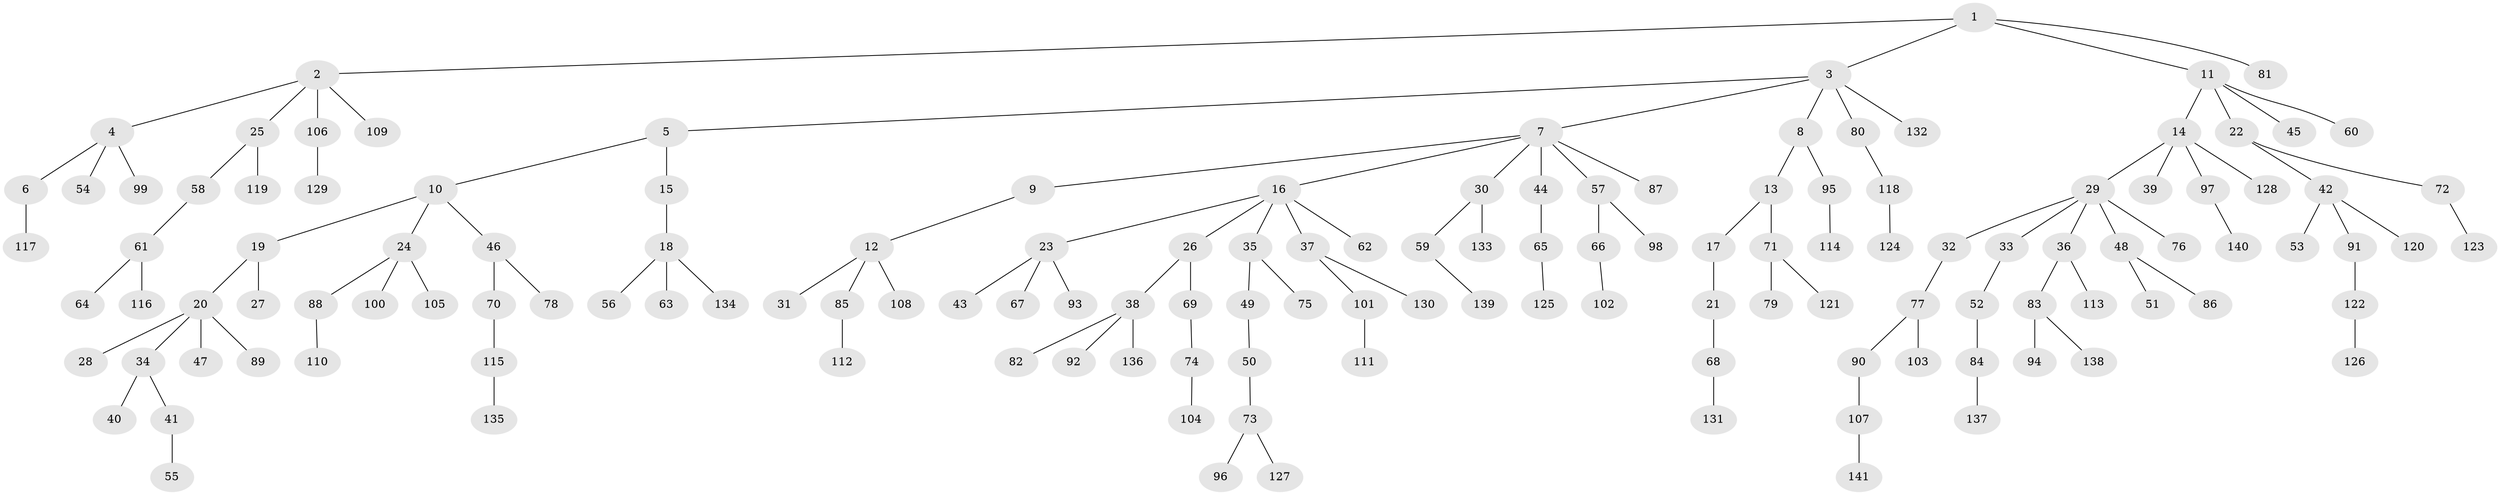 // coarse degree distribution, {3: 0.0958904109589041, 4: 0.0684931506849315, 6: 0.0273972602739726, 1: 0.4520547945205479, 2: 0.3287671232876712, 5: 0.0273972602739726}
// Generated by graph-tools (version 1.1) at 2025/51/03/04/25 22:51:46]
// undirected, 141 vertices, 140 edges
graph export_dot {
  node [color=gray90,style=filled];
  1;
  2;
  3;
  4;
  5;
  6;
  7;
  8;
  9;
  10;
  11;
  12;
  13;
  14;
  15;
  16;
  17;
  18;
  19;
  20;
  21;
  22;
  23;
  24;
  25;
  26;
  27;
  28;
  29;
  30;
  31;
  32;
  33;
  34;
  35;
  36;
  37;
  38;
  39;
  40;
  41;
  42;
  43;
  44;
  45;
  46;
  47;
  48;
  49;
  50;
  51;
  52;
  53;
  54;
  55;
  56;
  57;
  58;
  59;
  60;
  61;
  62;
  63;
  64;
  65;
  66;
  67;
  68;
  69;
  70;
  71;
  72;
  73;
  74;
  75;
  76;
  77;
  78;
  79;
  80;
  81;
  82;
  83;
  84;
  85;
  86;
  87;
  88;
  89;
  90;
  91;
  92;
  93;
  94;
  95;
  96;
  97;
  98;
  99;
  100;
  101;
  102;
  103;
  104;
  105;
  106;
  107;
  108;
  109;
  110;
  111;
  112;
  113;
  114;
  115;
  116;
  117;
  118;
  119;
  120;
  121;
  122;
  123;
  124;
  125;
  126;
  127;
  128;
  129;
  130;
  131;
  132;
  133;
  134;
  135;
  136;
  137;
  138;
  139;
  140;
  141;
  1 -- 2;
  1 -- 3;
  1 -- 11;
  1 -- 81;
  2 -- 4;
  2 -- 25;
  2 -- 106;
  2 -- 109;
  3 -- 5;
  3 -- 7;
  3 -- 8;
  3 -- 80;
  3 -- 132;
  4 -- 6;
  4 -- 54;
  4 -- 99;
  5 -- 10;
  5 -- 15;
  6 -- 117;
  7 -- 9;
  7 -- 16;
  7 -- 30;
  7 -- 44;
  7 -- 57;
  7 -- 87;
  8 -- 13;
  8 -- 95;
  9 -- 12;
  10 -- 19;
  10 -- 24;
  10 -- 46;
  11 -- 14;
  11 -- 22;
  11 -- 45;
  11 -- 60;
  12 -- 31;
  12 -- 85;
  12 -- 108;
  13 -- 17;
  13 -- 71;
  14 -- 29;
  14 -- 39;
  14 -- 97;
  14 -- 128;
  15 -- 18;
  16 -- 23;
  16 -- 26;
  16 -- 35;
  16 -- 37;
  16 -- 62;
  17 -- 21;
  18 -- 56;
  18 -- 63;
  18 -- 134;
  19 -- 20;
  19 -- 27;
  20 -- 28;
  20 -- 34;
  20 -- 47;
  20 -- 89;
  21 -- 68;
  22 -- 42;
  22 -- 72;
  23 -- 43;
  23 -- 67;
  23 -- 93;
  24 -- 88;
  24 -- 100;
  24 -- 105;
  25 -- 58;
  25 -- 119;
  26 -- 38;
  26 -- 69;
  29 -- 32;
  29 -- 33;
  29 -- 36;
  29 -- 48;
  29 -- 76;
  30 -- 59;
  30 -- 133;
  32 -- 77;
  33 -- 52;
  34 -- 40;
  34 -- 41;
  35 -- 49;
  35 -- 75;
  36 -- 83;
  36 -- 113;
  37 -- 101;
  37 -- 130;
  38 -- 82;
  38 -- 92;
  38 -- 136;
  41 -- 55;
  42 -- 53;
  42 -- 91;
  42 -- 120;
  44 -- 65;
  46 -- 70;
  46 -- 78;
  48 -- 51;
  48 -- 86;
  49 -- 50;
  50 -- 73;
  52 -- 84;
  57 -- 66;
  57 -- 98;
  58 -- 61;
  59 -- 139;
  61 -- 64;
  61 -- 116;
  65 -- 125;
  66 -- 102;
  68 -- 131;
  69 -- 74;
  70 -- 115;
  71 -- 79;
  71 -- 121;
  72 -- 123;
  73 -- 96;
  73 -- 127;
  74 -- 104;
  77 -- 90;
  77 -- 103;
  80 -- 118;
  83 -- 94;
  83 -- 138;
  84 -- 137;
  85 -- 112;
  88 -- 110;
  90 -- 107;
  91 -- 122;
  95 -- 114;
  97 -- 140;
  101 -- 111;
  106 -- 129;
  107 -- 141;
  115 -- 135;
  118 -- 124;
  122 -- 126;
}
